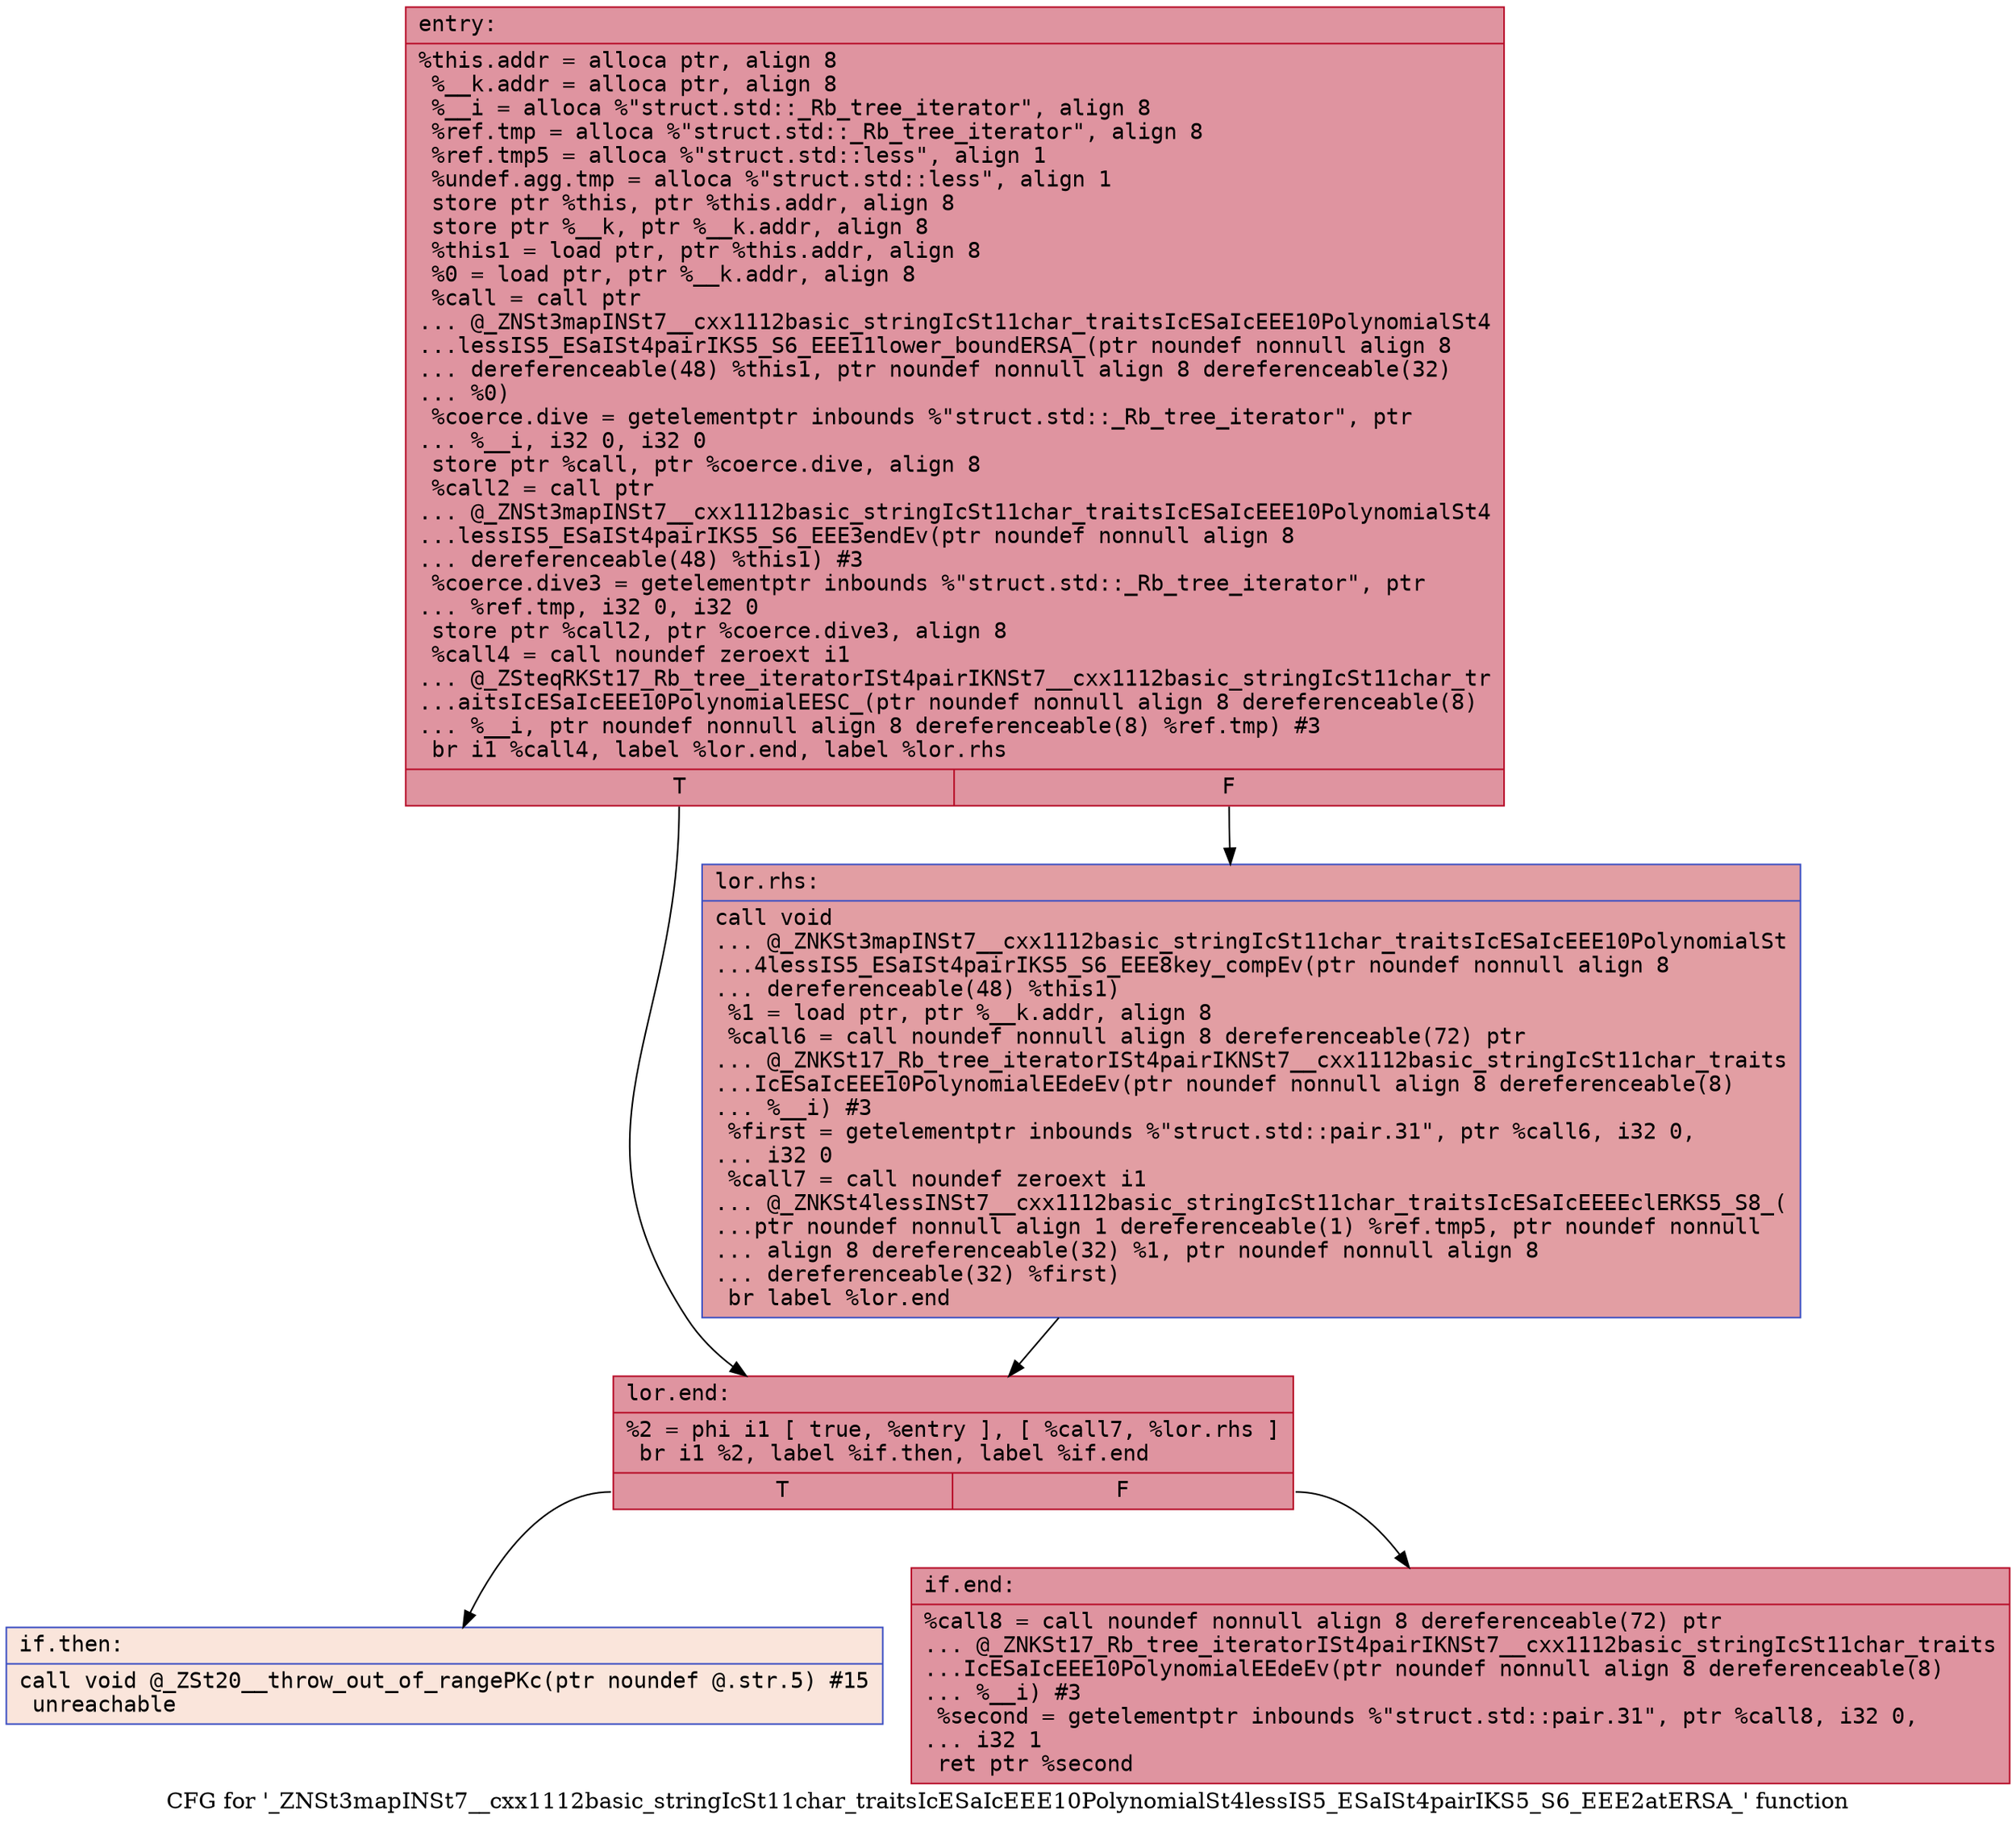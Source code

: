 digraph "CFG for '_ZNSt3mapINSt7__cxx1112basic_stringIcSt11char_traitsIcESaIcEEE10PolynomialSt4lessIS5_ESaISt4pairIKS5_S6_EEE2atERSA_' function" {
	label="CFG for '_ZNSt3mapINSt7__cxx1112basic_stringIcSt11char_traitsIcESaIcEEE10PolynomialSt4lessIS5_ESaISt4pairIKS5_S6_EEE2atERSA_' function";

	Node0x55dab46ea660 [shape=record,color="#b70d28ff", style=filled, fillcolor="#b70d2870" fontname="Courier",label="{entry:\l|  %this.addr = alloca ptr, align 8\l  %__k.addr = alloca ptr, align 8\l  %__i = alloca %\"struct.std::_Rb_tree_iterator\", align 8\l  %ref.tmp = alloca %\"struct.std::_Rb_tree_iterator\", align 8\l  %ref.tmp5 = alloca %\"struct.std::less\", align 1\l  %undef.agg.tmp = alloca %\"struct.std::less\", align 1\l  store ptr %this, ptr %this.addr, align 8\l  store ptr %__k, ptr %__k.addr, align 8\l  %this1 = load ptr, ptr %this.addr, align 8\l  %0 = load ptr, ptr %__k.addr, align 8\l  %call = call ptr\l... @_ZNSt3mapINSt7__cxx1112basic_stringIcSt11char_traitsIcESaIcEEE10PolynomialSt4\l...lessIS5_ESaISt4pairIKS5_S6_EEE11lower_boundERSA_(ptr noundef nonnull align 8\l... dereferenceable(48) %this1, ptr noundef nonnull align 8 dereferenceable(32)\l... %0)\l  %coerce.dive = getelementptr inbounds %\"struct.std::_Rb_tree_iterator\", ptr\l... %__i, i32 0, i32 0\l  store ptr %call, ptr %coerce.dive, align 8\l  %call2 = call ptr\l... @_ZNSt3mapINSt7__cxx1112basic_stringIcSt11char_traitsIcESaIcEEE10PolynomialSt4\l...lessIS5_ESaISt4pairIKS5_S6_EEE3endEv(ptr noundef nonnull align 8\l... dereferenceable(48) %this1) #3\l  %coerce.dive3 = getelementptr inbounds %\"struct.std::_Rb_tree_iterator\", ptr\l... %ref.tmp, i32 0, i32 0\l  store ptr %call2, ptr %coerce.dive3, align 8\l  %call4 = call noundef zeroext i1\l... @_ZSteqRKSt17_Rb_tree_iteratorISt4pairIKNSt7__cxx1112basic_stringIcSt11char_tr\l...aitsIcESaIcEEE10PolynomialEESC_(ptr noundef nonnull align 8 dereferenceable(8)\l... %__i, ptr noundef nonnull align 8 dereferenceable(8) %ref.tmp) #3\l  br i1 %call4, label %lor.end, label %lor.rhs\l|{<s0>T|<s1>F}}"];
	Node0x55dab46ea660:s0 -> Node0x55dab46eb800[tooltip="entry -> lor.end\nProbability 50.00%" ];
	Node0x55dab46ea660:s1 -> Node0x55dab46eb8b0[tooltip="entry -> lor.rhs\nProbability 50.00%" ];
	Node0x55dab46eb8b0 [shape=record,color="#3d50c3ff", style=filled, fillcolor="#be242e70" fontname="Courier",label="{lor.rhs:\l|  call void\l... @_ZNKSt3mapINSt7__cxx1112basic_stringIcSt11char_traitsIcESaIcEEE10PolynomialSt\l...4lessIS5_ESaISt4pairIKS5_S6_EEE8key_compEv(ptr noundef nonnull align 8\l... dereferenceable(48) %this1)\l  %1 = load ptr, ptr %__k.addr, align 8\l  %call6 = call noundef nonnull align 8 dereferenceable(72) ptr\l... @_ZNKSt17_Rb_tree_iteratorISt4pairIKNSt7__cxx1112basic_stringIcSt11char_traits\l...IcESaIcEEE10PolynomialEEdeEv(ptr noundef nonnull align 8 dereferenceable(8)\l... %__i) #3\l  %first = getelementptr inbounds %\"struct.std::pair.31\", ptr %call6, i32 0,\l... i32 0\l  %call7 = call noundef zeroext i1\l... @_ZNKSt4lessINSt7__cxx1112basic_stringIcSt11char_traitsIcESaIcEEEEclERKS5_S8_(\l...ptr noundef nonnull align 1 dereferenceable(1) %ref.tmp5, ptr noundef nonnull\l... align 8 dereferenceable(32) %1, ptr noundef nonnull align 8\l... dereferenceable(32) %first)\l  br label %lor.end\l}"];
	Node0x55dab46eb8b0 -> Node0x55dab46eb800[tooltip="lor.rhs -> lor.end\nProbability 100.00%" ];
	Node0x55dab46eb800 [shape=record,color="#b70d28ff", style=filled, fillcolor="#b70d2870" fontname="Courier",label="{lor.end:\l|  %2 = phi i1 [ true, %entry ], [ %call7, %lor.rhs ]\l  br i1 %2, label %if.then, label %if.end\l|{<s0>T|<s1>F}}"];
	Node0x55dab46eb800:s0 -> Node0x55dab46ec200[tooltip="lor.end -> if.then\nProbability 0.00%" ];
	Node0x55dab46eb800:s1 -> Node0x55dab46ec250[tooltip="lor.end -> if.end\nProbability 100.00%" ];
	Node0x55dab46ec200 [shape=record,color="#3d50c3ff", style=filled, fillcolor="#f4c5ad70" fontname="Courier",label="{if.then:\l|  call void @_ZSt20__throw_out_of_rangePKc(ptr noundef @.str.5) #15\l  unreachable\l}"];
	Node0x55dab46ec250 [shape=record,color="#b70d28ff", style=filled, fillcolor="#b70d2870" fontname="Courier",label="{if.end:\l|  %call8 = call noundef nonnull align 8 dereferenceable(72) ptr\l... @_ZNKSt17_Rb_tree_iteratorISt4pairIKNSt7__cxx1112basic_stringIcSt11char_traits\l...IcESaIcEEE10PolynomialEEdeEv(ptr noundef nonnull align 8 dereferenceable(8)\l... %__i) #3\l  %second = getelementptr inbounds %\"struct.std::pair.31\", ptr %call8, i32 0,\l... i32 1\l  ret ptr %second\l}"];
}
